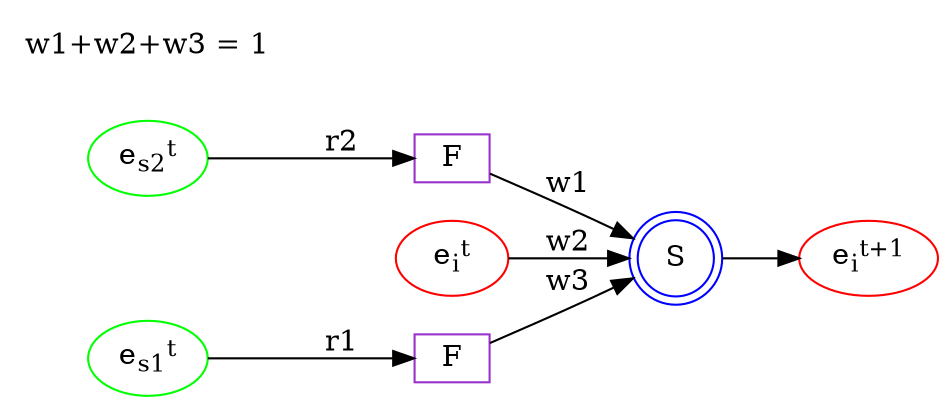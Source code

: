digraph G {
 rankdir="LR";
 F2 [label="F"] [shape=rect] [color=darkorchid] [size=0.2, height=0.2, width=0.5];
 S1 [label="S"] [shape=doublecircle] [color=blue] [size=0.2, height=0.2, width=0.3];
 F1 [label="F"] [shape=rect] [color=darkorchid] [size=0.2, height=0.2, width=0.5];

 ei  [label=<e<SUB>i</SUB><SUP>t</SUP>>] [color=red];
 es1 [label=<e<SUB>s1</SUB><SUP>t</SUP>>] [color=green];
 es2 [label=<e<SUB>s2</SUB><SUP>t</SUP>>] [color=green];
 eii [label=<e<SUB>i</SUB><SUP>t+1</SUP>>] [color=red];

 l0 [shape=plaintext, label="w1+w2+w3 = 1"];

 F2 -> S1   [label="w3"];
 es1 -> F2   [label="r1"];
 es2 -> F1   [label="r2"];
 F1 -> S1   [label="w1"];
 ei -> S1   [label="w2"];
 S1 -> eii;
}
